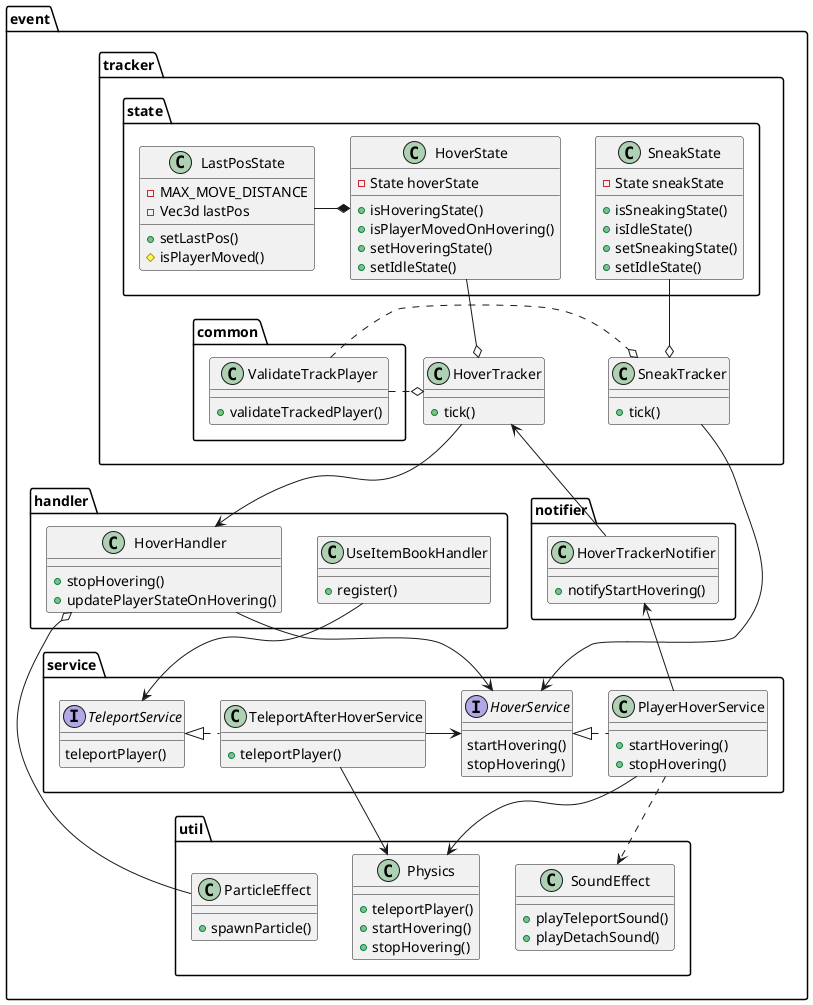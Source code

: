 @startuml

package event {

    package "tracker" {
        package "state" {
            class "LastPosState" {
                -MAX_MOVE_DISTANCE
                -Vec3d lastPos
                +setLastPos()
                #isPlayerMoved()
            }
            class "HoverState" {
                -State hoverState
                +isHoveringState()
                +isPlayerMovedOnHovering()
                +setHoveringState()
                +setIdleState()
            }
            class "SneakState" {
                -State sneakState
                +isSneakingState()
                +isIdleState()
                +setSneakingState()
                +setIdleState()
            }
        }
        package "common" {
            class "ValidateTrackPlayer" {
                +validateTrackedPlayer()
            }
        }

        class "HoverTracker" {
            +tick()
        }
        class "SneakTracker" {
            +tick()
        }
    }

    package "handler" {
        class "UseItemBookHandler" {
            +register()
        }
        class "HoverHandler" {
            +stopHovering()
            +updatePlayerStateOnHovering()
        }
    }

    package "service" {
        interface "TeleportService" {
            teleportPlayer()
        }
        class "TeleportAfterHoverService" {
            +teleportPlayer()
        }
        interface "HoverService" {
            startHovering()
            stopHovering()
        }
        class "PlayerHoverService" {
            +startHovering()
            +stopHovering()
        }
    }

    package "notifier" {
        class "HoverTrackerNotifier" {
            +notifyStartHovering()
        }
    }

    package "util" {
        class "Physics" {
            +teleportPlayer()
            +startHovering()
            +stopHovering()
        }
        class "ParticleEffect" {
            +spawnParticle()
        }
        class "SoundEffect" {
            +playTeleportSound()
            +playDetachSound()
        }
    }
}

"LastPosState" -* "HoverState"

"SneakState" --o "SneakTracker"
"HoverState" --o "HoverTracker"

"HoverTracker" --> "HoverHandler"
"SneakTracker" --> "HoverService"

"HoverHandler" --> "HoverService"
"UseItemBookHandler" --> "TeleportService"

"HoverTrackerNotifier" -up-> "HoverTracker"

"HoverService" <|. "PlayerHoverService"
"PlayerHoverService" -up-> "HoverTrackerNotifier"
"PlayerHoverService" --> "Physics"

"TeleportService" <|. "TeleportAfterHoverService"
"TeleportAfterHoverService" -> "HoverService"
"TeleportAfterHoverService" --> "Physics"

"PlayerHoverService" ..> "SoundEffect"
"HoverHandler" o-- "ParticleEffect"

"ValidateTrackPlayer" .o "HoverTracker"
"ValidateTrackPlayer" .o "SneakTracker"

@enduml
